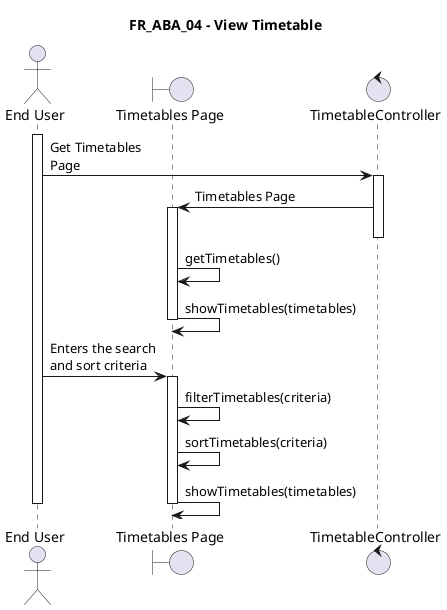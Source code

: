 @startuml FR_ABA_04
title FR_ABA_04 - View Timetable
skinparam maxMessageSize 125

actor "End User" as eu
boundary "Timetables Page" as fe
control "TimetableController" as ct
' entity "Timetable" as en
' database "Database" as db

activate eu

eu -> ct ++ : Get Timetables Page
ct -> fe ++-- : Timetables Page
fe -> fe : getTimetables()
fe -> fe -- : showTimetables(timetables)

eu -> fe ++ : Enters the search and sort criteria
fe -> fe : filterTimetables(criteria)
fe -> fe : sortTimetables(criteria)
fe -> fe -- : showTimetables(timetables)

deactivate eu

@enduml